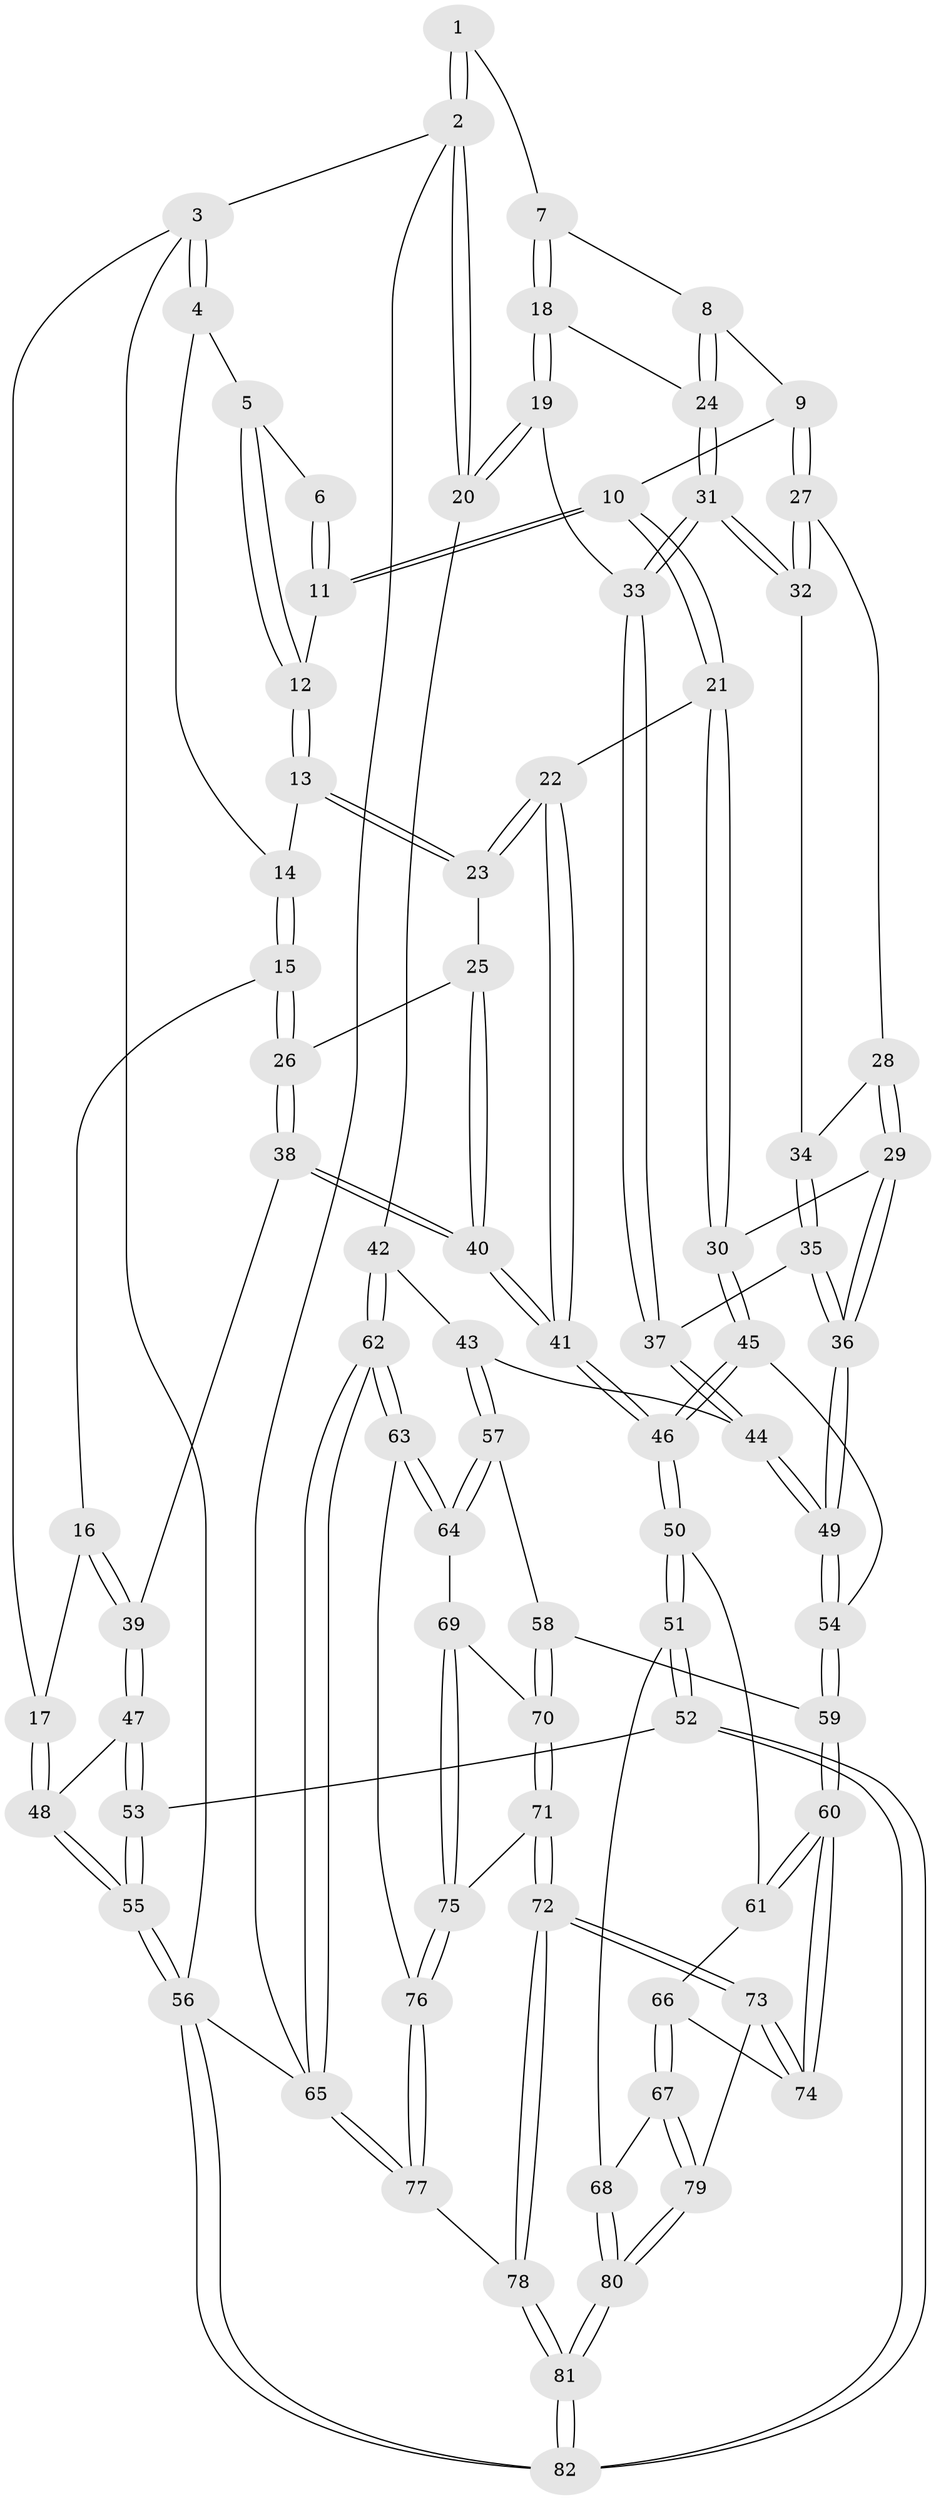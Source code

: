 // coarse degree distribution, {2: 0.034482758620689655, 4: 0.20689655172413793, 3: 0.7586206896551724}
// Generated by graph-tools (version 1.1) at 2025/38/03/04/25 23:38:23]
// undirected, 82 vertices, 202 edges
graph export_dot {
  node [color=gray90,style=filled];
  1 [pos="+0.7603379649405942+0"];
  2 [pos="+1+0"];
  3 [pos="+0+0"];
  4 [pos="+0.17881161496158107+0"];
  5 [pos="+0.31134289263953757+0"];
  6 [pos="+0.7208718406452256+0"];
  7 [pos="+0.8715079433582448+0.12322621416694948"];
  8 [pos="+0.7626578524509365+0.20916995444556938"];
  9 [pos="+0.7288302335529956+0.22049491734302862"];
  10 [pos="+0.6823179869323909+0.20951574156625005"];
  11 [pos="+0.634935929910451+0.1432693318950496"];
  12 [pos="+0.5435701784064143+0.14772573567365943"];
  13 [pos="+0.47682619809263344+0.21997658714644275"];
  14 [pos="+0.2243951205064132+0"];
  15 [pos="+0.2562143428080498+0.2124362785936043"];
  16 [pos="+0.11253176827946308+0.3109175248194533"];
  17 [pos="+0+0"];
  18 [pos="+0.9748915387541425+0.17269518714999124"];
  19 [pos="+1+0.18767018759382106"];
  20 [pos="+1+0.17867365353624406"];
  21 [pos="+0.5483539189765798+0.3905828510454095"];
  22 [pos="+0.5136618473854974+0.3746252666895701"];
  23 [pos="+0.44919434799861996+0.33387188924254363"];
  24 [pos="+0.851095564456614+0.29490037369227534"];
  25 [pos="+0.4400529737488907+0.33452002379251705"];
  26 [pos="+0.3208814588331221+0.30001856734652915"];
  27 [pos="+0.7415104767606627+0.2771295496866743"];
  28 [pos="+0.7169564075977132+0.3382192165055206"];
  29 [pos="+0.6012351622389864+0.4479829333745504"];
  30 [pos="+0.5649186199186402+0.4135964923677268"];
  31 [pos="+0.8595386053804425+0.36762305477859086"];
  32 [pos="+0.7840618512054413+0.3363663059787939"];
  33 [pos="+0.8774966093875342+0.39213173620443187"];
  34 [pos="+0.7512266284969904+0.3713368879351493"];
  35 [pos="+0.7485154625484056+0.38062499365105773"];
  36 [pos="+0.6349572866351925+0.49298037222517377"];
  37 [pos="+0.8847882399706509+0.4404369836063778"];
  38 [pos="+0.2037265040508512+0.4536481684867154"];
  39 [pos="+0.10696217158309859+0.44759339922620095"];
  40 [pos="+0.306107404743267+0.5528904528086078"];
  41 [pos="+0.3332580949688848+0.6228118441762344"];
  42 [pos="+1+0.5265716155246611"];
  43 [pos="+0.9229479077649316+0.5383013781331514"];
  44 [pos="+0.9083395833398386+0.5306756191051368"];
  45 [pos="+0.3667080961022927+0.6334087469063661"];
  46 [pos="+0.3375582044332567+0.6399486784368773"];
  47 [pos="+0.09145664997692937+0.4574518008952279"];
  48 [pos="+0+0.49320634693599263"];
  49 [pos="+0.6670401963152124+0.5558642452284951"];
  50 [pos="+0.31789802264340056+0.6818385550490942"];
  51 [pos="+0.1886946480657682+0.7695346524261218"];
  52 [pos="+0.17534692966350351+0.7703519239559946"];
  53 [pos="+0.17190262519225294+0.7691354000552003"];
  54 [pos="+0.6347077498311897+0.6269248145203371"];
  55 [pos="+0+0.7565845843281542"];
  56 [pos="+0+1"];
  57 [pos="+0.8804210465983927+0.7528592606543173"];
  58 [pos="+0.8657533479724608+0.7591354017927574"];
  59 [pos="+0.6433548118771104+0.7147871423972465"];
  60 [pos="+0.6167353997038721+0.8047526320641663"];
  61 [pos="+0.3992223695412452+0.7548812369617731"];
  62 [pos="+1+1"];
  63 [pos="+1+0.8649921609826501"];
  64 [pos="+0.9782125502885667+0.8350879860616643"];
  65 [pos="+1+1"];
  66 [pos="+0.42020248477014405+0.8555708208582641"];
  67 [pos="+0.41450529348489973+0.9053756558744606"];
  68 [pos="+0.19994666248478668+0.7851516502756225"];
  69 [pos="+0.872749681146128+0.8729553561949397"];
  70 [pos="+0.8132969750886755+0.8422406092572107"];
  71 [pos="+0.8086633552312902+0.8475707590676724"];
  72 [pos="+0.6532586533407613+0.9149849617674727"];
  73 [pos="+0.6322354085202433+0.8844029361408872"];
  74 [pos="+0.617214342493135+0.8097280287817339"];
  75 [pos="+0.8556603453180129+0.9145093041659084"];
  76 [pos="+0.8596548302287633+0.9247043259396799"];
  77 [pos="+0.7287497427999499+1"];
  78 [pos="+0.7258770801001958+1"];
  79 [pos="+0.4241362940932425+0.9386148782702844"];
  80 [pos="+0.34854490074116273+1"];
  81 [pos="+0.3372250127033408+1"];
  82 [pos="+0+1"];
  1 -- 2;
  1 -- 2;
  1 -- 7;
  2 -- 3;
  2 -- 20;
  2 -- 20;
  2 -- 65;
  3 -- 4;
  3 -- 4;
  3 -- 17;
  3 -- 56;
  4 -- 5;
  4 -- 14;
  5 -- 6;
  5 -- 12;
  5 -- 12;
  6 -- 11;
  6 -- 11;
  7 -- 8;
  7 -- 18;
  7 -- 18;
  8 -- 9;
  8 -- 24;
  8 -- 24;
  9 -- 10;
  9 -- 27;
  9 -- 27;
  10 -- 11;
  10 -- 11;
  10 -- 21;
  10 -- 21;
  11 -- 12;
  12 -- 13;
  12 -- 13;
  13 -- 14;
  13 -- 23;
  13 -- 23;
  14 -- 15;
  14 -- 15;
  15 -- 16;
  15 -- 26;
  15 -- 26;
  16 -- 17;
  16 -- 39;
  16 -- 39;
  17 -- 48;
  17 -- 48;
  18 -- 19;
  18 -- 19;
  18 -- 24;
  19 -- 20;
  19 -- 20;
  19 -- 33;
  20 -- 42;
  21 -- 22;
  21 -- 30;
  21 -- 30;
  22 -- 23;
  22 -- 23;
  22 -- 41;
  22 -- 41;
  23 -- 25;
  24 -- 31;
  24 -- 31;
  25 -- 26;
  25 -- 40;
  25 -- 40;
  26 -- 38;
  26 -- 38;
  27 -- 28;
  27 -- 32;
  27 -- 32;
  28 -- 29;
  28 -- 29;
  28 -- 34;
  29 -- 30;
  29 -- 36;
  29 -- 36;
  30 -- 45;
  30 -- 45;
  31 -- 32;
  31 -- 32;
  31 -- 33;
  31 -- 33;
  32 -- 34;
  33 -- 37;
  33 -- 37;
  34 -- 35;
  34 -- 35;
  35 -- 36;
  35 -- 36;
  35 -- 37;
  36 -- 49;
  36 -- 49;
  37 -- 44;
  37 -- 44;
  38 -- 39;
  38 -- 40;
  38 -- 40;
  39 -- 47;
  39 -- 47;
  40 -- 41;
  40 -- 41;
  41 -- 46;
  41 -- 46;
  42 -- 43;
  42 -- 62;
  42 -- 62;
  43 -- 44;
  43 -- 57;
  43 -- 57;
  44 -- 49;
  44 -- 49;
  45 -- 46;
  45 -- 46;
  45 -- 54;
  46 -- 50;
  46 -- 50;
  47 -- 48;
  47 -- 53;
  47 -- 53;
  48 -- 55;
  48 -- 55;
  49 -- 54;
  49 -- 54;
  50 -- 51;
  50 -- 51;
  50 -- 61;
  51 -- 52;
  51 -- 52;
  51 -- 68;
  52 -- 53;
  52 -- 82;
  52 -- 82;
  53 -- 55;
  53 -- 55;
  54 -- 59;
  54 -- 59;
  55 -- 56;
  55 -- 56;
  56 -- 82;
  56 -- 82;
  56 -- 65;
  57 -- 58;
  57 -- 64;
  57 -- 64;
  58 -- 59;
  58 -- 70;
  58 -- 70;
  59 -- 60;
  59 -- 60;
  60 -- 61;
  60 -- 61;
  60 -- 74;
  60 -- 74;
  61 -- 66;
  62 -- 63;
  62 -- 63;
  62 -- 65;
  62 -- 65;
  63 -- 64;
  63 -- 64;
  63 -- 76;
  64 -- 69;
  65 -- 77;
  65 -- 77;
  66 -- 67;
  66 -- 67;
  66 -- 74;
  67 -- 68;
  67 -- 79;
  67 -- 79;
  68 -- 80;
  68 -- 80;
  69 -- 70;
  69 -- 75;
  69 -- 75;
  70 -- 71;
  70 -- 71;
  71 -- 72;
  71 -- 72;
  71 -- 75;
  72 -- 73;
  72 -- 73;
  72 -- 78;
  72 -- 78;
  73 -- 74;
  73 -- 74;
  73 -- 79;
  75 -- 76;
  75 -- 76;
  76 -- 77;
  76 -- 77;
  77 -- 78;
  78 -- 81;
  78 -- 81;
  79 -- 80;
  79 -- 80;
  80 -- 81;
  80 -- 81;
  81 -- 82;
  81 -- 82;
}
